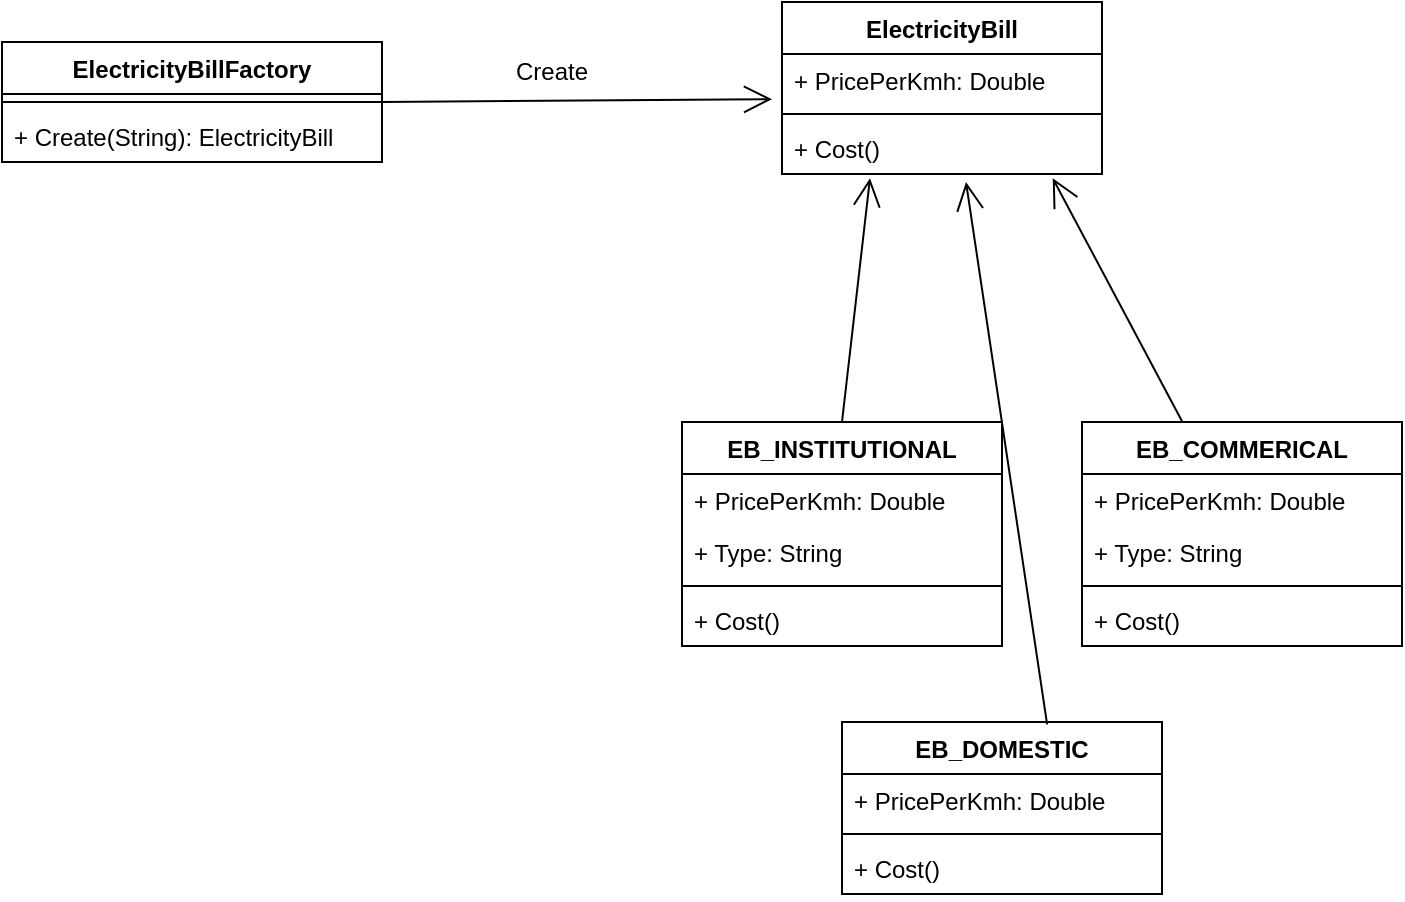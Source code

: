 <mxfile version="16.2.4" type="github" pages="2">
  <diagram id="53_PDz1Em95K9E2wH_YV" name="Page-1">
    <mxGraphModel dx="1221" dy="634" grid="1" gridSize="10" guides="1" tooltips="1" connect="1" arrows="1" fold="1" page="1" pageScale="1" pageWidth="850" pageHeight="1100" math="0" shadow="0">
      <root>
        <mxCell id="0" />
        <mxCell id="1" parent="0" />
        <mxCell id="a6Y1GMjYXgnfRrDLQO_0-1" value="ElectricityBillFactory" style="swimlane;fontStyle=1;align=center;verticalAlign=top;childLayout=stackLayout;horizontal=1;startSize=26;horizontalStack=0;resizeParent=1;resizeParentMax=0;resizeLast=0;collapsible=1;marginBottom=0;" vertex="1" parent="1">
          <mxGeometry x="120" y="120" width="190" height="60" as="geometry" />
        </mxCell>
        <mxCell id="a6Y1GMjYXgnfRrDLQO_0-3" value="" style="line;strokeWidth=1;fillColor=none;align=left;verticalAlign=middle;spacingTop=-1;spacingLeft=3;spacingRight=3;rotatable=0;labelPosition=right;points=[];portConstraint=eastwest;" vertex="1" parent="a6Y1GMjYXgnfRrDLQO_0-1">
          <mxGeometry y="26" width="190" height="8" as="geometry" />
        </mxCell>
        <mxCell id="a6Y1GMjYXgnfRrDLQO_0-7" value="+ Create(String): ElectricityBill" style="text;strokeColor=none;fillColor=none;align=left;verticalAlign=top;spacingLeft=4;spacingRight=4;overflow=hidden;rotatable=0;points=[[0,0.5],[1,0.5]];portConstraint=eastwest;" vertex="1" parent="a6Y1GMjYXgnfRrDLQO_0-1">
          <mxGeometry y="34" width="190" height="26" as="geometry" />
        </mxCell>
        <mxCell id="a6Y1GMjYXgnfRrDLQO_0-8" value="EB_INSTITUTIONAL" style="swimlane;fontStyle=1;align=center;verticalAlign=top;childLayout=stackLayout;horizontal=1;startSize=26;horizontalStack=0;resizeParent=1;resizeParentMax=0;resizeLast=0;collapsible=1;marginBottom=0;" vertex="1" parent="1">
          <mxGeometry x="460" y="310" width="160" height="112" as="geometry" />
        </mxCell>
        <mxCell id="xWV0HaJ0GoEhkkYxL2_B-5" value="+ PricePerKmh: Double" style="text;strokeColor=none;fillColor=none;align=left;verticalAlign=top;spacingLeft=4;spacingRight=4;overflow=hidden;rotatable=0;points=[[0,0.5],[1,0.5]];portConstraint=eastwest;" vertex="1" parent="a6Y1GMjYXgnfRrDLQO_0-8">
          <mxGeometry y="26" width="160" height="26" as="geometry" />
        </mxCell>
        <mxCell id="a6Y1GMjYXgnfRrDLQO_0-9" value="+ Type: String" style="text;strokeColor=none;fillColor=none;align=left;verticalAlign=top;spacingLeft=4;spacingRight=4;overflow=hidden;rotatable=0;points=[[0,0.5],[1,0.5]];portConstraint=eastwest;" vertex="1" parent="a6Y1GMjYXgnfRrDLQO_0-8">
          <mxGeometry y="52" width="160" height="26" as="geometry" />
        </mxCell>
        <mxCell id="a6Y1GMjYXgnfRrDLQO_0-10" value="" style="line;strokeWidth=1;fillColor=none;align=left;verticalAlign=middle;spacingTop=-1;spacingLeft=3;spacingRight=3;rotatable=0;labelPosition=right;points=[];portConstraint=eastwest;" vertex="1" parent="a6Y1GMjYXgnfRrDLQO_0-8">
          <mxGeometry y="78" width="160" height="8" as="geometry" />
        </mxCell>
        <mxCell id="a6Y1GMjYXgnfRrDLQO_0-11" value="+ Cost()" style="text;strokeColor=none;fillColor=none;align=left;verticalAlign=top;spacingLeft=4;spacingRight=4;overflow=hidden;rotatable=0;points=[[0,0.5],[1,0.5]];portConstraint=eastwest;" vertex="1" parent="a6Y1GMjYXgnfRrDLQO_0-8">
          <mxGeometry y="86" width="160" height="26" as="geometry" />
        </mxCell>
        <mxCell id="a6Y1GMjYXgnfRrDLQO_0-13" value="EB_COMMERICAL" style="swimlane;fontStyle=1;align=center;verticalAlign=top;childLayout=stackLayout;horizontal=1;startSize=26;horizontalStack=0;resizeParent=1;resizeParentMax=0;resizeLast=0;collapsible=1;marginBottom=0;" vertex="1" parent="1">
          <mxGeometry x="660" y="310" width="160" height="112" as="geometry" />
        </mxCell>
        <mxCell id="a6Y1GMjYXgnfRrDLQO_0-14" value="+ PricePerKmh: Double" style="text;strokeColor=none;fillColor=none;align=left;verticalAlign=top;spacingLeft=4;spacingRight=4;overflow=hidden;rotatable=0;points=[[0,0.5],[1,0.5]];portConstraint=eastwest;" vertex="1" parent="a6Y1GMjYXgnfRrDLQO_0-13">
          <mxGeometry y="26" width="160" height="26" as="geometry" />
        </mxCell>
        <mxCell id="xWV0HaJ0GoEhkkYxL2_B-6" value="+ Type: String" style="text;strokeColor=none;fillColor=none;align=left;verticalAlign=top;spacingLeft=4;spacingRight=4;overflow=hidden;rotatable=0;points=[[0,0.5],[1,0.5]];portConstraint=eastwest;" vertex="1" parent="a6Y1GMjYXgnfRrDLQO_0-13">
          <mxGeometry y="52" width="160" height="26" as="geometry" />
        </mxCell>
        <mxCell id="a6Y1GMjYXgnfRrDLQO_0-15" value="" style="line;strokeWidth=1;fillColor=none;align=left;verticalAlign=middle;spacingTop=-1;spacingLeft=3;spacingRight=3;rotatable=0;labelPosition=right;points=[];portConstraint=eastwest;" vertex="1" parent="a6Y1GMjYXgnfRrDLQO_0-13">
          <mxGeometry y="78" width="160" height="8" as="geometry" />
        </mxCell>
        <mxCell id="a6Y1GMjYXgnfRrDLQO_0-16" value="+ Cost()" style="text;strokeColor=none;fillColor=none;align=left;verticalAlign=top;spacingLeft=4;spacingRight=4;overflow=hidden;rotatable=0;points=[[0,0.5],[1,0.5]];portConstraint=eastwest;" vertex="1" parent="a6Y1GMjYXgnfRrDLQO_0-13">
          <mxGeometry y="86" width="160" height="26" as="geometry" />
        </mxCell>
        <mxCell id="a6Y1GMjYXgnfRrDLQO_0-17" value="ElectricityBill" style="swimlane;fontStyle=1;align=center;verticalAlign=top;childLayout=stackLayout;horizontal=1;startSize=26;horizontalStack=0;resizeParent=1;resizeParentMax=0;resizeLast=0;collapsible=1;marginBottom=0;" vertex="1" parent="1">
          <mxGeometry x="510" y="100" width="160" height="86" as="geometry" />
        </mxCell>
        <mxCell id="a6Y1GMjYXgnfRrDLQO_0-18" value="+ PricePerKmh: Double" style="text;strokeColor=none;fillColor=none;align=left;verticalAlign=top;spacingLeft=4;spacingRight=4;overflow=hidden;rotatable=0;points=[[0,0.5],[1,0.5]];portConstraint=eastwest;" vertex="1" parent="a6Y1GMjYXgnfRrDLQO_0-17">
          <mxGeometry y="26" width="160" height="26" as="geometry" />
        </mxCell>
        <mxCell id="a6Y1GMjYXgnfRrDLQO_0-19" value="" style="line;strokeWidth=1;fillColor=none;align=left;verticalAlign=middle;spacingTop=-1;spacingLeft=3;spacingRight=3;rotatable=0;labelPosition=right;points=[];portConstraint=eastwest;" vertex="1" parent="a6Y1GMjYXgnfRrDLQO_0-17">
          <mxGeometry y="52" width="160" height="8" as="geometry" />
        </mxCell>
        <mxCell id="a6Y1GMjYXgnfRrDLQO_0-20" value="+ Cost()" style="text;strokeColor=none;fillColor=none;align=left;verticalAlign=top;spacingLeft=4;spacingRight=4;overflow=hidden;rotatable=0;points=[[0,0.5],[1,0.5]];portConstraint=eastwest;" vertex="1" parent="a6Y1GMjYXgnfRrDLQO_0-17">
          <mxGeometry y="60" width="160" height="26" as="geometry" />
        </mxCell>
        <mxCell id="a6Y1GMjYXgnfRrDLQO_0-24" value="EB_DOMESTIC" style="swimlane;fontStyle=1;align=center;verticalAlign=top;childLayout=stackLayout;horizontal=1;startSize=26;horizontalStack=0;resizeParent=1;resizeParentMax=0;resizeLast=0;collapsible=1;marginBottom=0;" vertex="1" parent="1">
          <mxGeometry x="540" y="460" width="160" height="86" as="geometry" />
        </mxCell>
        <mxCell id="a6Y1GMjYXgnfRrDLQO_0-25" value="+ PricePerKmh: Double" style="text;strokeColor=none;fillColor=none;align=left;verticalAlign=top;spacingLeft=4;spacingRight=4;overflow=hidden;rotatable=0;points=[[0,0.5],[1,0.5]];portConstraint=eastwest;" vertex="1" parent="a6Y1GMjYXgnfRrDLQO_0-24">
          <mxGeometry y="26" width="160" height="26" as="geometry" />
        </mxCell>
        <mxCell id="a6Y1GMjYXgnfRrDLQO_0-26" value="" style="line;strokeWidth=1;fillColor=none;align=left;verticalAlign=middle;spacingTop=-1;spacingLeft=3;spacingRight=3;rotatable=0;labelPosition=right;points=[];portConstraint=eastwest;" vertex="1" parent="a6Y1GMjYXgnfRrDLQO_0-24">
          <mxGeometry y="52" width="160" height="8" as="geometry" />
        </mxCell>
        <mxCell id="a6Y1GMjYXgnfRrDLQO_0-27" value="+ Cost()" style="text;strokeColor=none;fillColor=none;align=left;verticalAlign=top;spacingLeft=4;spacingRight=4;overflow=hidden;rotatable=0;points=[[0,0.5],[1,0.5]];portConstraint=eastwest;" vertex="1" parent="a6Y1GMjYXgnfRrDLQO_0-24">
          <mxGeometry y="60" width="160" height="26" as="geometry" />
        </mxCell>
        <mxCell id="xWV0HaJ0GoEhkkYxL2_B-1" value="" style="endArrow=open;endFill=1;endSize=12;html=1;rounded=0;exitX=0.641;exitY=0.014;exitDx=0;exitDy=0;exitPerimeter=0;entryX=0.575;entryY=1.154;entryDx=0;entryDy=0;entryPerimeter=0;" edge="1" parent="1" source="a6Y1GMjYXgnfRrDLQO_0-24" target="a6Y1GMjYXgnfRrDLQO_0-20">
          <mxGeometry width="160" relative="1" as="geometry">
            <mxPoint x="550" y="480" as="sourcePoint" />
            <mxPoint x="710" y="480" as="targetPoint" />
          </mxGeometry>
        </mxCell>
        <mxCell id="xWV0HaJ0GoEhkkYxL2_B-2" value="" style="endArrow=open;endFill=1;endSize=12;html=1;rounded=0;exitX=0.5;exitY=0;exitDx=0;exitDy=0;entryX=0.275;entryY=1.081;entryDx=0;entryDy=0;entryPerimeter=0;" edge="1" parent="1" source="a6Y1GMjYXgnfRrDLQO_0-8" target="a6Y1GMjYXgnfRrDLQO_0-20">
          <mxGeometry width="160" relative="1" as="geometry">
            <mxPoint x="550" y="480" as="sourcePoint" />
            <mxPoint x="710" y="480" as="targetPoint" />
          </mxGeometry>
        </mxCell>
        <mxCell id="xWV0HaJ0GoEhkkYxL2_B-3" value="" style="endArrow=open;endFill=1;endSize=12;html=1;rounded=0;entryX=0.846;entryY=1.081;entryDx=0;entryDy=0;entryPerimeter=0;" edge="1" parent="1" source="a6Y1GMjYXgnfRrDLQO_0-13" target="a6Y1GMjYXgnfRrDLQO_0-20">
          <mxGeometry width="160" relative="1" as="geometry">
            <mxPoint x="550" y="480" as="sourcePoint" />
            <mxPoint x="710" y="480" as="targetPoint" />
          </mxGeometry>
        </mxCell>
        <mxCell id="xWV0HaJ0GoEhkkYxL2_B-11" value="" style="endArrow=open;endFill=1;endSize=12;html=1;rounded=0;exitX=1;exitY=0.5;exitDx=0;exitDy=0;exitPerimeter=0;entryX=-0.031;entryY=0.869;entryDx=0;entryDy=0;entryPerimeter=0;" edge="1" parent="1" source="a6Y1GMjYXgnfRrDLQO_0-3" target="a6Y1GMjYXgnfRrDLQO_0-18">
          <mxGeometry width="160" relative="1" as="geometry">
            <mxPoint x="550" y="360" as="sourcePoint" />
            <mxPoint x="710" y="360" as="targetPoint" />
          </mxGeometry>
        </mxCell>
        <mxCell id="xWV0HaJ0GoEhkkYxL2_B-12" value="Create" style="text;html=1;strokeColor=none;fillColor=none;align=center;verticalAlign=middle;whiteSpace=wrap;rounded=0;" vertex="1" parent="1">
          <mxGeometry x="365" y="120" width="60" height="30" as="geometry" />
        </mxCell>
      </root>
    </mxGraphModel>
  </diagram>
  <diagram id="rxMTK1frtP2G9oqftQQN" name="Page-2">
    <mxGraphModel dx="2076" dy="1078" grid="1" gridSize="10" guides="1" tooltips="1" connect="1" arrows="1" fold="1" page="1" pageScale="1" pageWidth="850" pageHeight="1100" math="0" shadow="0">
      <root>
        <mxCell id="pF8UHketGuUdF5dgDLUH-0" />
        <mxCell id="pF8UHketGuUdF5dgDLUH-1" parent="pF8UHketGuUdF5dgDLUH-0" />
      </root>
    </mxGraphModel>
  </diagram>
</mxfile>
